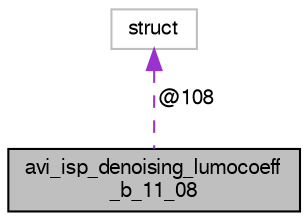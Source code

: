 digraph "avi_isp_denoising_lumocoeff_b_11_08"
{
  edge [fontname="FreeSans",fontsize="10",labelfontname="FreeSans",labelfontsize="10"];
  node [fontname="FreeSans",fontsize="10",shape=record];
  Node1 [label="avi_isp_denoising_lumocoeff\l_b_11_08",height=0.2,width=0.4,color="black", fillcolor="grey75", style="filled", fontcolor="black"];
  Node2 -> Node1 [dir="back",color="darkorchid3",fontsize="10",style="dashed",label=" @108" ,fontname="FreeSans"];
  Node2 [label="struct",height=0.2,width=0.4,color="grey75", fillcolor="white", style="filled"];
}
